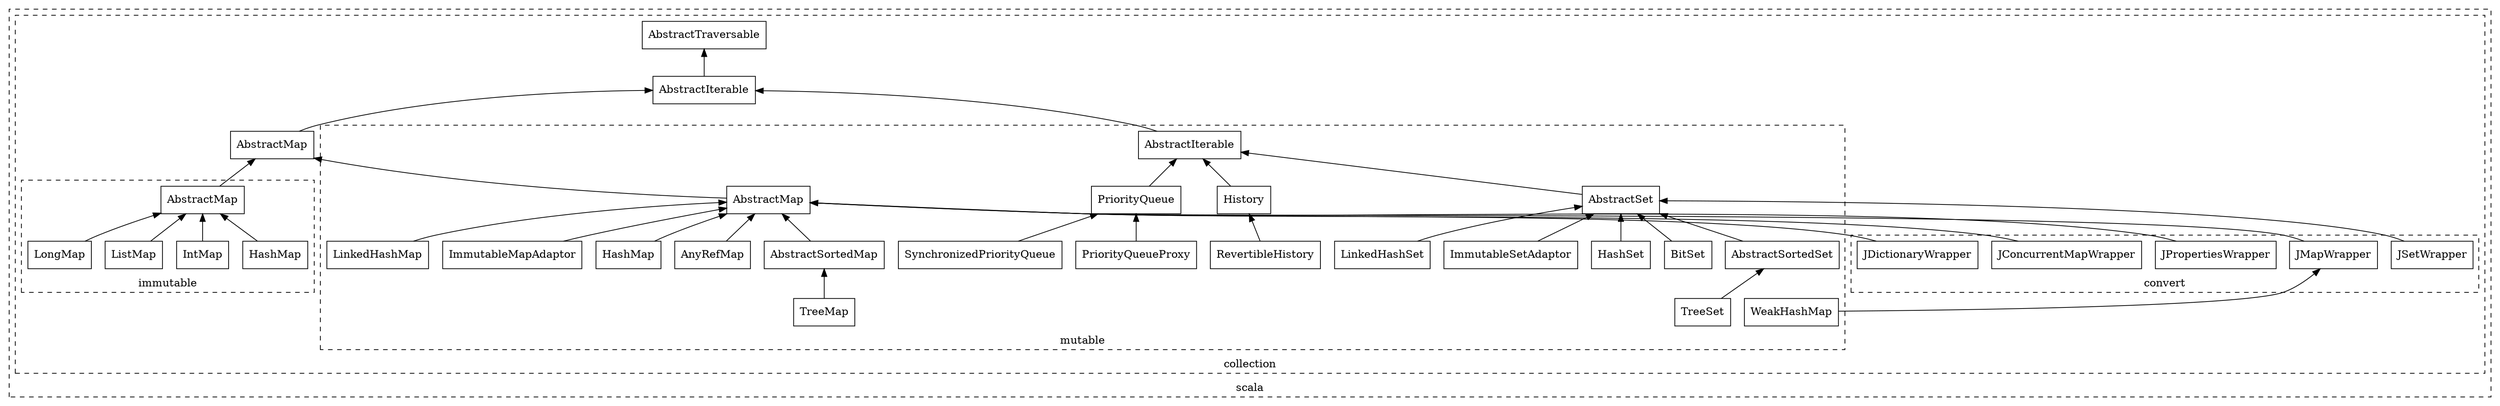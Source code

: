 digraph {

    overlap = false
    edge [style=solid]
    splines = true
    rankdir = BT

    subgraph "cluster:scala" {

        label = "scala"
        style = "dashed"

        subgraph "cluster:collection" {

            label = "collection"
            style = "dashed"

            "scala.collection.AbstractTraversable"              [shape=box,label="AbstractTraversable"]
            "scala.collection.AbstractIterable"                 [shape=box,label="AbstractIterable"]
            "scala.collection.AbstractMap"                      [shape=box,label="AbstractMap"]

            subgraph "cluster:mutable" {

                label = "mutable"
                style = "dashed"

                "scala.collection.mutable.AbstractIterable"             [shape=box,label="AbstractIterable"]
                "scala.collection.mutable.AbstractSet"                  [shape=box,label="AbstractSet"]
                "scala.collection.mutable.AbstractSortedSet"            [shape=box,label="AbstractSortedSet"]
                "scala.collection.mutable.TreeSet"                      [shape=box,label="TreeSet"]
                "scala.collection.mutable.BitSet"                       [shape=box,label="BitSet"]
                "scala.collection.mutable.HashSet"                      [shape=box,label="HashSet"]
                "scala.collection.mutable.ImmutableSetAdaptor"          [shape=box,label="ImmutableSetAdaptor"]
                "scala.collection.mutable.LinkedHashSet"                [shape=box,label="LinkedHashSet"]
                "scala.collection.mutable.History"                      [shape=box,label="History"]
                "scala.collection.mutable.RevertibleHistory"            [shape=box,label="RevertibleHistory"]
                "scala.collection.mutable.PriorityQueue"                [shape=box,label="PriorityQueue"]
                "scala.collection.mutable.PriorityQueueProxy"           [shape=box,label="PriorityQueueProxy"]
                "scala.collection.mutable.SynchronizedPriorityQueue"    [shape=box,label="SynchronizedPriorityQueue"]
                "scala.collection.mutable.AbstractMap"                  [shape=box,label="AbstractMap"]
                "scala.collection.mutable.AbstractSortedMap"            [shape=box,label="AbstractSortedMap"]
                "scala.collection.mutable.TreeMap"                      [shape=box,label="TreeMap"]
                "scala.collection.mutable.AnyRefMap"                    [shape=box,label="AnyRefMap"]
                "scala.collection.mutable.HashMap"                      [shape=box,label="HashMap"]
                "scala.collection.mutable.ImmutableMapAdaptor"          [shape=box,label="ImmutableMapAdaptor"]
                "scala.collection.mutable.WeakHashMap"                  [shape=box,label="WeakHashMap"]
                "scala.collection.mutable.LinkedHashMap"                [shape=box,label="LinkedHashMap"]

                "scala.collection.mutable.AbstractSet"                  -> "scala.collection.mutable.AbstractIterable"
                "scala.collection.mutable.AbstractSortedSet"            -> "scala.collection.mutable.AbstractSet"
                "scala.collection.mutable.TreeSet"                      -> "scala.collection.mutable.AbstractSortedSet"
                "scala.collection.mutable.BitSet"                       -> "scala.collection.mutable.AbstractSet"
                "scala.collection.mutable.HashSet"                      -> "scala.collection.mutable.AbstractSet"
                "scala.collection.mutable.ImmutableSetAdaptor"          -> "scala.collection.mutable.AbstractSet"
                "scala.collection.mutable.LinkedHashSet"                -> "scala.collection.mutable.AbstractSet"
                "scala.collection.mutable.History"                      -> "scala.collection.mutable.AbstractIterable"
                "scala.collection.mutable.RevertibleHistory"            -> "scala.collection.mutable.History"
                "scala.collection.mutable.PriorityQueue"                -> "scala.collection.mutable.AbstractIterable"
                "scala.collection.mutable.PriorityQueueProxy"           -> "scala.collection.mutable.PriorityQueue"
                "scala.collection.mutable.SynchronizedPriorityQueue"    -> "scala.collection.mutable.PriorityQueue"
                "scala.collection.mutable.AbstractSortedMap"            -> "scala.collection.mutable.AbstractMap"
                "scala.collection.mutable.TreeMap"                      -> "scala.collection.mutable.AbstractSortedMap"
                "scala.collection.mutable.AnyRefMap"                    -> "scala.collection.mutable.AbstractMap"
                "scala.collection.mutable.HashMap"                      -> "scala.collection.mutable.AbstractMap"
                "scala.collection.mutable.ImmutableMapAdaptor"          -> "scala.collection.mutable.AbstractMap"
                "scala.collection.mutable.LinkedHashMap"                -> "scala.collection.mutable.AbstractMap"
            }

            subgraph "cluster:convert" {

                label = "convert"
                style = "dashed"

                "scala.collection.convert.Wrappers.JSetWrapper"             [shape=box,label="JSetWrapper"]
                "scala.collection.convert.Wrappers.JConcurrentMapWrapper"   [shape=box,label="JConcurrentMapWrapper"]
                "scala.collection.convert.Wrappers.JDictionaryWrapper"      [shape=box,label="JDictionaryWrapper"]
                "scala.collection.convert.Wrappers.JMapWrapper"             [shape=box,label="JMapWrapper"]
                "scala.collection.convert.Wrappers.JPropertiesWrapper"      [shape=box,label="JPropertiesWrapper"]

            }

            subgraph "cluster:immutable" {

                label = "immutable"
                style = "dashed"

                "scala.collection.immutable.AbstractMap"        [shape=box,label="AbstractMap"]
                "scala.collection.immutable.HashMap"            [shape=box,label="HashMap"]
                "scala.collection.immutable.IntMap"             [shape=box,label="IntMap"]
                "scala.collection.immutable.ListMap"            [shape=box,label="ListMap"]
                "scala.collection.immutable.LongMap"            [shape=box,label="LongMap"]

                "scala.collection.immutable.HashMap"            -> "scala.collection.immutable.AbstractMap"
                "scala.collection.immutable.IntMap"             -> "scala.collection.immutable.AbstractMap"
                "scala.collection.immutable.ListMap"            -> "scala.collection.immutable.AbstractMap"
                "scala.collection.immutable.LongMap"            -> "scala.collection.immutable.AbstractMap"

            }

            "scala.collection.AbstractIterable"                         -> "scala.collection.AbstractTraversable"
            "scala.collection.mutable.AbstractIterable"                 -> "scala.collection.AbstractIterable"
            "scala.collection.convert.Wrappers.JSetWrapper"             -> "scala.collection.mutable.AbstractSet"
            "scala.collection.AbstractMap"                              -> "scala.collection.AbstractIterable"
            "scala.collection.immutable.AbstractMap"                    -> "scala.collection.AbstractMap"
            "scala.collection.mutable.AbstractMap"                      -> "scala.collection.AbstractMap"
            "scala.collection.convert.Wrappers.JConcurrentMapWrapper"   -> "scala.collection.mutable.AbstractMap"
            "scala.collection.convert.Wrappers.JDictionaryWrapper"      -> "scala.collection.mutable.AbstractMap"
            "scala.collection.convert.Wrappers.JMapWrapper"             -> "scala.collection.mutable.AbstractMap"
            "scala.collection.mutable.WeakHashMap"                      -> "scala.collection.convert.Wrappers.JMapWrapper"
            "scala.collection.convert.Wrappers.JPropertiesWrapper"      -> "scala.collection.mutable.AbstractMap"

        }

    }

}
